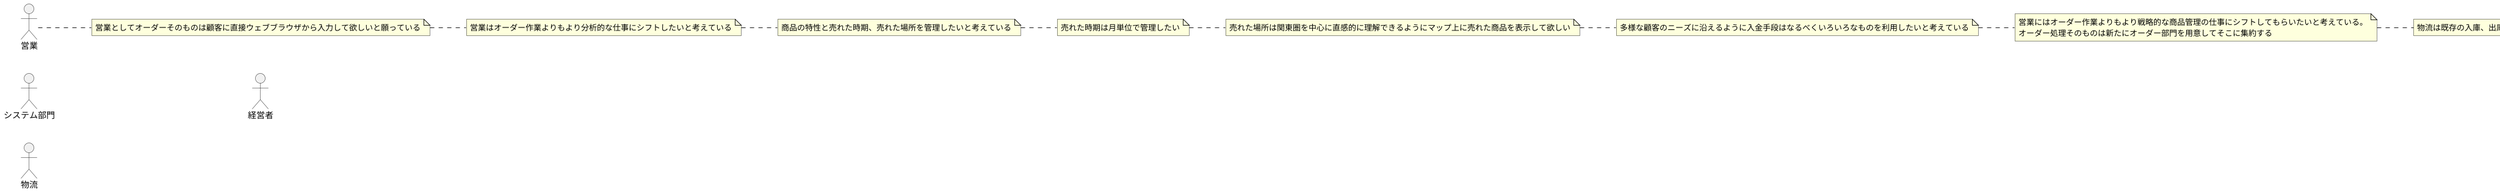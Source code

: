 @startuml
left to right direction

actor システム部門
actor 物流
actor 経営者
actor 営業

actor 営業
note right : 営業としてオーダーそのものは顧客に直接ウェブブラウザから入力して欲しいと願っている
actor 営業
note right : 営業はオーダー作業よりもより分析的な仕事にシフトしたいと考えている
actor 営業
note right : 商品の特性と売れた時期、売れた場所を管理したいと考えている
actor 営業
note right : 売れた時期は月単位で管理したい
actor 営業
note right : 売れた場所は関東圏を中心に直感的に理解できるようにマップ上に売れた商品を表示して欲しい
actor 営業
note right : 多様な顧客のニーズに沿えるように入金手段はなるべくいろいろなものを利用したいと考えている

actor 経営者
note right
  営業にはオーダー作業よりもより戦略的な商品管理の仕事にシフトしてもらいたいと考えている。
  オーダー処理そのものは新たにオーダー部門を用意してそこに集約する
end note

actor 物流
note right : 物流は既存の入庫、出庫システムとの連動を望んでいる

actor システム部門
note right : システム部門は今後の保守と考え使用する技術は統一したいと考えている
@enduml

